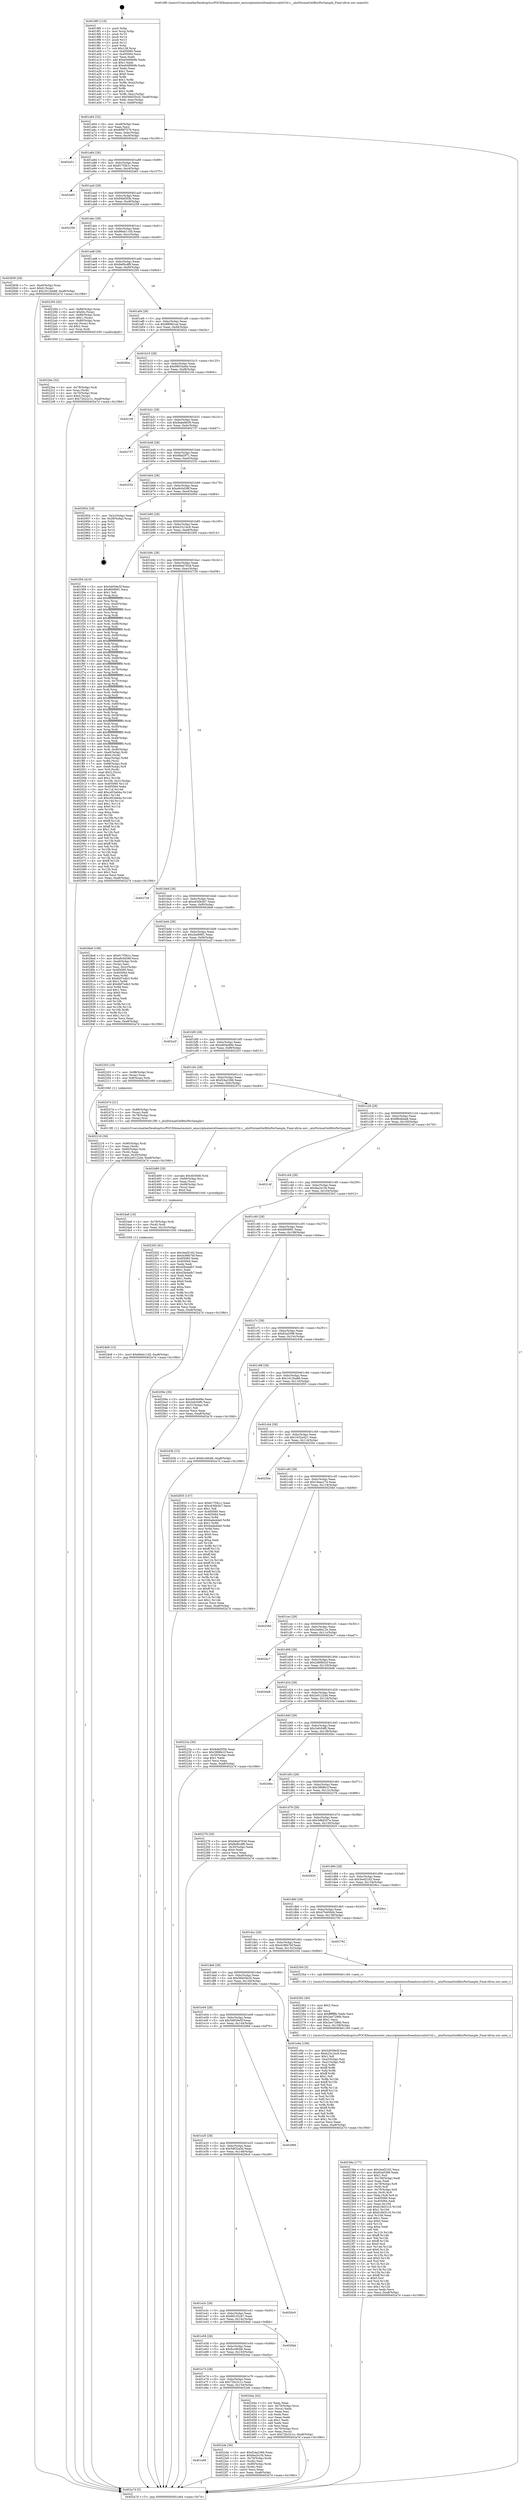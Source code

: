 digraph "0x4019f0" {
  label = "0x4019f0 (/mnt/c/Users/mathe/Desktop/tcc/POCII/binaries/extr_emscriptentestsfreealutsrcalutUtil.c__alutFormatGetBitsPerSample_Final-ollvm.out::main(0))"
  labelloc = "t"
  node[shape=record]

  Entry [label="",width=0.3,height=0.3,shape=circle,fillcolor=black,style=filled]
  "0x401a64" [label="{
     0x401a64 [32]\l
     | [instrs]\l
     &nbsp;&nbsp;0x401a64 \<+6\>: mov -0xa8(%rbp),%eax\l
     &nbsp;&nbsp;0x401a6a \<+2\>: mov %eax,%ecx\l
     &nbsp;&nbsp;0x401a6c \<+6\>: sub $0x809f7579,%ecx\l
     &nbsp;&nbsp;0x401a72 \<+6\>: mov %eax,-0xbc(%rbp)\l
     &nbsp;&nbsp;0x401a78 \<+6\>: mov %ecx,-0xc0(%rbp)\l
     &nbsp;&nbsp;0x401a7e \<+6\>: je 0000000000402a51 \<main+0x1061\>\l
  }"]
  "0x402a51" [label="{
     0x402a51\l
  }", style=dashed]
  "0x401a84" [label="{
     0x401a84 [28]\l
     | [instrs]\l
     &nbsp;&nbsp;0x401a84 \<+5\>: jmp 0000000000401a89 \<main+0x99\>\l
     &nbsp;&nbsp;0x401a89 \<+6\>: mov -0xbc(%rbp),%eax\l
     &nbsp;&nbsp;0x401a8f \<+5\>: sub $0x817f3b1c,%eax\l
     &nbsp;&nbsp;0x401a94 \<+6\>: mov %eax,-0xc4(%rbp)\l
     &nbsp;&nbsp;0x401a9a \<+6\>: je 0000000000402a65 \<main+0x1075\>\l
  }"]
  Exit [label="",width=0.3,height=0.3,shape=circle,fillcolor=black,style=filled,peripheries=2]
  "0x402a65" [label="{
     0x402a65\l
  }", style=dashed]
  "0x401aa0" [label="{
     0x401aa0 [28]\l
     | [instrs]\l
     &nbsp;&nbsp;0x401aa0 \<+5\>: jmp 0000000000401aa5 \<main+0xb5\>\l
     &nbsp;&nbsp;0x401aa5 \<+6\>: mov -0xbc(%rbp),%eax\l
     &nbsp;&nbsp;0x401aab \<+5\>: sub $0x84bf3f3b,%eax\l
     &nbsp;&nbsp;0x401ab0 \<+6\>: mov %eax,-0xc8(%rbp)\l
     &nbsp;&nbsp;0x401ab6 \<+6\>: je 0000000000402258 \<main+0x868\>\l
  }"]
  "0x4024b8" [label="{
     0x4024b8 [15]\l
     | [instrs]\l
     &nbsp;&nbsp;0x4024b8 \<+10\>: movl $0x86eb11d5,-0xa8(%rbp)\l
     &nbsp;&nbsp;0x4024c2 \<+5\>: jmp 0000000000402a7d \<main+0x108d\>\l
  }"]
  "0x402258" [label="{
     0x402258\l
  }", style=dashed]
  "0x401abc" [label="{
     0x401abc [28]\l
     | [instrs]\l
     &nbsp;&nbsp;0x401abc \<+5\>: jmp 0000000000401ac1 \<main+0xd1\>\l
     &nbsp;&nbsp;0x401ac1 \<+6\>: mov -0xbc(%rbp),%eax\l
     &nbsp;&nbsp;0x401ac7 \<+5\>: sub $0x86eb11d5,%eax\l
     &nbsp;&nbsp;0x401acc \<+6\>: mov %eax,-0xcc(%rbp)\l
     &nbsp;&nbsp;0x401ad2 \<+6\>: je 0000000000402839 \<main+0xe49\>\l
  }"]
  "0x4024a6" [label="{
     0x4024a6 [18]\l
     | [instrs]\l
     &nbsp;&nbsp;0x4024a6 \<+4\>: mov -0x78(%rbp),%rdi\l
     &nbsp;&nbsp;0x4024aa \<+3\>: mov (%rdi),%rdi\l
     &nbsp;&nbsp;0x4024ad \<+6\>: mov %eax,-0x15c(%rbp)\l
     &nbsp;&nbsp;0x4024b3 \<+5\>: call 0000000000401030 \<free@plt\>\l
     | [calls]\l
     &nbsp;&nbsp;0x401030 \{1\} (unknown)\l
  }"]
  "0x402839" [label="{
     0x402839 [28]\l
     | [instrs]\l
     &nbsp;&nbsp;0x402839 \<+7\>: mov -0xa0(%rbp),%rax\l
     &nbsp;&nbsp;0x402840 \<+6\>: movl $0x0,(%rax)\l
     &nbsp;&nbsp;0x402846 \<+10\>: movl $0x1612ba88,-0xa8(%rbp)\l
     &nbsp;&nbsp;0x402850 \<+5\>: jmp 0000000000402a7d \<main+0x108d\>\l
  }"]
  "0x401ad8" [label="{
     0x401ad8 [28]\l
     | [instrs]\l
     &nbsp;&nbsp;0x401ad8 \<+5\>: jmp 0000000000401add \<main+0xed\>\l
     &nbsp;&nbsp;0x401add \<+6\>: mov -0xbc(%rbp),%eax\l
     &nbsp;&nbsp;0x401ae3 \<+5\>: sub $0x8ef0cdf8,%eax\l
     &nbsp;&nbsp;0x401ae8 \<+6\>: mov %eax,-0xd0(%rbp)\l
     &nbsp;&nbsp;0x401aee \<+6\>: je 0000000000402294 \<main+0x8a4\>\l
  }"]
  "0x402489" [label="{
     0x402489 [29]\l
     | [instrs]\l
     &nbsp;&nbsp;0x402489 \<+10\>: movabs $0x4030d6,%rdi\l
     &nbsp;&nbsp;0x402493 \<+4\>: mov -0x68(%rbp),%rsi\l
     &nbsp;&nbsp;0x402497 \<+2\>: mov %eax,(%rsi)\l
     &nbsp;&nbsp;0x402499 \<+4\>: mov -0x68(%rbp),%rsi\l
     &nbsp;&nbsp;0x40249d \<+2\>: mov (%rsi),%esi\l
     &nbsp;&nbsp;0x40249f \<+2\>: mov $0x0,%al\l
     &nbsp;&nbsp;0x4024a1 \<+5\>: call 0000000000401040 \<printf@plt\>\l
     | [calls]\l
     &nbsp;&nbsp;0x401040 \{1\} (unknown)\l
  }"]
  "0x402294" [label="{
     0x402294 [42]\l
     | [instrs]\l
     &nbsp;&nbsp;0x402294 \<+7\>: mov -0x88(%rbp),%rax\l
     &nbsp;&nbsp;0x40229b \<+6\>: movl $0x64,(%rax)\l
     &nbsp;&nbsp;0x4022a1 \<+4\>: mov -0x80(%rbp),%rax\l
     &nbsp;&nbsp;0x4022a5 \<+6\>: movl $0x1,(%rax)\l
     &nbsp;&nbsp;0x4022ab \<+4\>: mov -0x80(%rbp),%rax\l
     &nbsp;&nbsp;0x4022af \<+3\>: movslq (%rax),%rax\l
     &nbsp;&nbsp;0x4022b2 \<+4\>: shl $0x2,%rax\l
     &nbsp;&nbsp;0x4022b6 \<+3\>: mov %rax,%rdi\l
     &nbsp;&nbsp;0x4022b9 \<+5\>: call 0000000000401050 \<malloc@plt\>\l
     | [calls]\l
     &nbsp;&nbsp;0x401050 \{1\} (unknown)\l
  }"]
  "0x401af4" [label="{
     0x401af4 [28]\l
     | [instrs]\l
     &nbsp;&nbsp;0x401af4 \<+5\>: jmp 0000000000401af9 \<main+0x109\>\l
     &nbsp;&nbsp;0x401af9 \<+6\>: mov -0xbc(%rbp),%eax\l
     &nbsp;&nbsp;0x401aff \<+5\>: sub $0x8f69b1ad,%eax\l
     &nbsp;&nbsp;0x401b04 \<+6\>: mov %eax,-0xd4(%rbp)\l
     &nbsp;&nbsp;0x401b0a \<+6\>: je 000000000040282a \<main+0xe3a\>\l
  }"]
  "0x40238a" [label="{
     0x40238a [177]\l
     | [instrs]\l
     &nbsp;&nbsp;0x40238a \<+5\>: mov $0x3eef2162,%ecx\l
     &nbsp;&nbsp;0x40238f \<+5\>: mov $0x82a0398,%edx\l
     &nbsp;&nbsp;0x402394 \<+3\>: mov $0x1,%sil\l
     &nbsp;&nbsp;0x402397 \<+6\>: mov -0x158(%rbp),%edi\l
     &nbsp;&nbsp;0x40239d \<+3\>: imul %eax,%edi\l
     &nbsp;&nbsp;0x4023a0 \<+4\>: mov -0x78(%rbp),%r8\l
     &nbsp;&nbsp;0x4023a4 \<+3\>: mov (%r8),%r8\l
     &nbsp;&nbsp;0x4023a7 \<+4\>: mov -0x70(%rbp),%r9\l
     &nbsp;&nbsp;0x4023ab \<+3\>: movslq (%r9),%r9\l
     &nbsp;&nbsp;0x4023ae \<+4\>: mov %edi,(%r8,%r9,4)\l
     &nbsp;&nbsp;0x4023b2 \<+7\>: mov 0x405060,%eax\l
     &nbsp;&nbsp;0x4023b9 \<+7\>: mov 0x405064,%edi\l
     &nbsp;&nbsp;0x4023c0 \<+3\>: mov %eax,%r10d\l
     &nbsp;&nbsp;0x4023c3 \<+7\>: add $0xb18d31c5,%r10d\l
     &nbsp;&nbsp;0x4023ca \<+4\>: sub $0x1,%r10d\l
     &nbsp;&nbsp;0x4023ce \<+7\>: sub $0xb18d31c5,%r10d\l
     &nbsp;&nbsp;0x4023d5 \<+4\>: imul %r10d,%eax\l
     &nbsp;&nbsp;0x4023d9 \<+3\>: and $0x1,%eax\l
     &nbsp;&nbsp;0x4023dc \<+3\>: cmp $0x0,%eax\l
     &nbsp;&nbsp;0x4023df \<+4\>: sete %r11b\l
     &nbsp;&nbsp;0x4023e3 \<+3\>: cmp $0xa,%edi\l
     &nbsp;&nbsp;0x4023e6 \<+3\>: setl %bl\l
     &nbsp;&nbsp;0x4023e9 \<+3\>: mov %r11b,%r14b\l
     &nbsp;&nbsp;0x4023ec \<+4\>: xor $0xff,%r14b\l
     &nbsp;&nbsp;0x4023f0 \<+3\>: mov %bl,%r15b\l
     &nbsp;&nbsp;0x4023f3 \<+4\>: xor $0xff,%r15b\l
     &nbsp;&nbsp;0x4023f7 \<+4\>: xor $0x0,%sil\l
     &nbsp;&nbsp;0x4023fb \<+3\>: mov %r14b,%r12b\l
     &nbsp;&nbsp;0x4023fe \<+4\>: and $0x0,%r12b\l
     &nbsp;&nbsp;0x402402 \<+3\>: and %sil,%r11b\l
     &nbsp;&nbsp;0x402405 \<+3\>: mov %r15b,%r13b\l
     &nbsp;&nbsp;0x402408 \<+4\>: and $0x0,%r13b\l
     &nbsp;&nbsp;0x40240c \<+3\>: and %sil,%bl\l
     &nbsp;&nbsp;0x40240f \<+3\>: or %r11b,%r12b\l
     &nbsp;&nbsp;0x402412 \<+3\>: or %bl,%r13b\l
     &nbsp;&nbsp;0x402415 \<+3\>: xor %r13b,%r12b\l
     &nbsp;&nbsp;0x402418 \<+3\>: or %r15b,%r14b\l
     &nbsp;&nbsp;0x40241b \<+4\>: xor $0xff,%r14b\l
     &nbsp;&nbsp;0x40241f \<+4\>: or $0x0,%sil\l
     &nbsp;&nbsp;0x402423 \<+3\>: and %sil,%r14b\l
     &nbsp;&nbsp;0x402426 \<+3\>: or %r14b,%r12b\l
     &nbsp;&nbsp;0x402429 \<+4\>: test $0x1,%r12b\l
     &nbsp;&nbsp;0x40242d \<+3\>: cmovne %edx,%ecx\l
     &nbsp;&nbsp;0x402430 \<+6\>: mov %ecx,-0xa8(%rbp)\l
     &nbsp;&nbsp;0x402436 \<+5\>: jmp 0000000000402a7d \<main+0x108d\>\l
  }"]
  "0x40282a" [label="{
     0x40282a\l
  }", style=dashed]
  "0x401b10" [label="{
     0x401b10 [28]\l
     | [instrs]\l
     &nbsp;&nbsp;0x401b10 \<+5\>: jmp 0000000000401b15 \<main+0x125\>\l
     &nbsp;&nbsp;0x401b15 \<+6\>: mov -0xbc(%rbp),%eax\l
     &nbsp;&nbsp;0x401b1b \<+5\>: sub $0x98034e6a,%eax\l
     &nbsp;&nbsp;0x401b20 \<+6\>: mov %eax,-0xd8(%rbp)\l
     &nbsp;&nbsp;0x401b26 \<+6\>: je 00000000004021f4 \<main+0x804\>\l
  }"]
  "0x402362" [label="{
     0x402362 [40]\l
     | [instrs]\l
     &nbsp;&nbsp;0x402362 \<+5\>: mov $0x2,%ecx\l
     &nbsp;&nbsp;0x402367 \<+1\>: cltd\l
     &nbsp;&nbsp;0x402368 \<+2\>: idiv %ecx\l
     &nbsp;&nbsp;0x40236a \<+6\>: imul $0xfffffffe,%edx,%ecx\l
     &nbsp;&nbsp;0x402370 \<+6\>: add $0x2ee7286b,%ecx\l
     &nbsp;&nbsp;0x402376 \<+3\>: add $0x1,%ecx\l
     &nbsp;&nbsp;0x402379 \<+6\>: sub $0x2ee7286b,%ecx\l
     &nbsp;&nbsp;0x40237f \<+6\>: mov %ecx,-0x158(%rbp)\l
     &nbsp;&nbsp;0x402385 \<+5\>: call 0000000000401160 \<next_i\>\l
     | [calls]\l
     &nbsp;&nbsp;0x401160 \{1\} (/mnt/c/Users/mathe/Desktop/tcc/POCII/binaries/extr_emscriptentestsfreealutsrcalutUtil.c__alutFormatGetBitsPerSample_Final-ollvm.out::next_i)\l
  }"]
  "0x4021f4" [label="{
     0x4021f4\l
  }", style=dashed]
  "0x401b2c" [label="{
     0x401b2c [28]\l
     | [instrs]\l
     &nbsp;&nbsp;0x401b2c \<+5\>: jmp 0000000000401b31 \<main+0x141\>\l
     &nbsp;&nbsp;0x401b31 \<+6\>: mov -0xbc(%rbp),%eax\l
     &nbsp;&nbsp;0x401b37 \<+5\>: sub $0x9abe8639,%eax\l
     &nbsp;&nbsp;0x401b3c \<+6\>: mov %eax,-0xdc(%rbp)\l
     &nbsp;&nbsp;0x401b42 \<+6\>: je 0000000000402737 \<main+0xd47\>\l
  }"]
  "0x401e90" [label="{
     0x401e90\l
  }", style=dashed]
  "0x402737" [label="{
     0x402737\l
  }", style=dashed]
  "0x401b48" [label="{
     0x401b48 [28]\l
     | [instrs]\l
     &nbsp;&nbsp;0x401b48 \<+5\>: jmp 0000000000401b4d \<main+0x15d\>\l
     &nbsp;&nbsp;0x401b4d \<+6\>: mov -0xbc(%rbp),%eax\l
     &nbsp;&nbsp;0x401b53 \<+5\>: sub $0x9fad3f71,%eax\l
     &nbsp;&nbsp;0x401b58 \<+6\>: mov %eax,-0xe0(%rbp)\l
     &nbsp;&nbsp;0x401b5e \<+6\>: je 0000000000402532 \<main+0xb42\>\l
  }"]
  "0x4022de" [label="{
     0x4022de [36]\l
     | [instrs]\l
     &nbsp;&nbsp;0x4022de \<+5\>: mov $0xf24a2366,%eax\l
     &nbsp;&nbsp;0x4022e3 \<+5\>: mov $0xfea2e1f4,%ecx\l
     &nbsp;&nbsp;0x4022e8 \<+4\>: mov -0x70(%rbp),%rdx\l
     &nbsp;&nbsp;0x4022ec \<+2\>: mov (%rdx),%esi\l
     &nbsp;&nbsp;0x4022ee \<+4\>: mov -0x80(%rbp),%rdx\l
     &nbsp;&nbsp;0x4022f2 \<+2\>: cmp (%rdx),%esi\l
     &nbsp;&nbsp;0x4022f4 \<+3\>: cmovl %ecx,%eax\l
     &nbsp;&nbsp;0x4022f7 \<+6\>: mov %eax,-0xa8(%rbp)\l
     &nbsp;&nbsp;0x4022fd \<+5\>: jmp 0000000000402a7d \<main+0x108d\>\l
  }"]
  "0x402532" [label="{
     0x402532\l
  }", style=dashed]
  "0x401b64" [label="{
     0x401b64 [28]\l
     | [instrs]\l
     &nbsp;&nbsp;0x401b64 \<+5\>: jmp 0000000000401b69 \<main+0x179\>\l
     &nbsp;&nbsp;0x401b69 \<+6\>: mov -0xbc(%rbp),%eax\l
     &nbsp;&nbsp;0x401b6f \<+5\>: sub $0xa9c0d38f,%eax\l
     &nbsp;&nbsp;0x401b74 \<+6\>: mov %eax,-0xe4(%rbp)\l
     &nbsp;&nbsp;0x401b7a \<+6\>: je 0000000000402954 \<main+0xf64\>\l
  }"]
  "0x401e74" [label="{
     0x401e74 [28]\l
     | [instrs]\l
     &nbsp;&nbsp;0x401e74 \<+5\>: jmp 0000000000401e79 \<main+0x489\>\l
     &nbsp;&nbsp;0x401e79 \<+6\>: mov -0xbc(%rbp),%eax\l
     &nbsp;&nbsp;0x401e7f \<+5\>: sub $0x72b22c1c,%eax\l
     &nbsp;&nbsp;0x401e84 \<+6\>: mov %eax,-0x154(%rbp)\l
     &nbsp;&nbsp;0x401e8a \<+6\>: je 00000000004022de \<main+0x8ee\>\l
  }"]
  "0x402954" [label="{
     0x402954 [18]\l
     | [instrs]\l
     &nbsp;&nbsp;0x402954 \<+3\>: mov -0x2c(%rbp),%eax\l
     &nbsp;&nbsp;0x402957 \<+4\>: lea -0x28(%rbp),%rsp\l
     &nbsp;&nbsp;0x40295b \<+1\>: pop %rbx\l
     &nbsp;&nbsp;0x40295c \<+2\>: pop %r12\l
     &nbsp;&nbsp;0x40295e \<+2\>: pop %r13\l
     &nbsp;&nbsp;0x402960 \<+2\>: pop %r14\l
     &nbsp;&nbsp;0x402962 \<+2\>: pop %r15\l
     &nbsp;&nbsp;0x402964 \<+1\>: pop %rbp\l
     &nbsp;&nbsp;0x402965 \<+1\>: ret\l
  }"]
  "0x401b80" [label="{
     0x401b80 [28]\l
     | [instrs]\l
     &nbsp;&nbsp;0x401b80 \<+5\>: jmp 0000000000401b85 \<main+0x195\>\l
     &nbsp;&nbsp;0x401b85 \<+6\>: mov -0xbc(%rbp),%eax\l
     &nbsp;&nbsp;0x401b8b \<+5\>: sub $0xb23c1bc8,%eax\l
     &nbsp;&nbsp;0x401b90 \<+6\>: mov %eax,-0xe8(%rbp)\l
     &nbsp;&nbsp;0x401b96 \<+6\>: je 0000000000401f04 \<main+0x514\>\l
  }"]
  "0x40244a" [label="{
     0x40244a [42]\l
     | [instrs]\l
     &nbsp;&nbsp;0x40244a \<+2\>: xor %eax,%eax\l
     &nbsp;&nbsp;0x40244c \<+4\>: mov -0x70(%rbp),%rcx\l
     &nbsp;&nbsp;0x402450 \<+2\>: mov (%rcx),%edx\l
     &nbsp;&nbsp;0x402452 \<+2\>: mov %eax,%esi\l
     &nbsp;&nbsp;0x402454 \<+2\>: sub %edx,%esi\l
     &nbsp;&nbsp;0x402456 \<+2\>: mov %eax,%edx\l
     &nbsp;&nbsp;0x402458 \<+3\>: sub $0x1,%edx\l
     &nbsp;&nbsp;0x40245b \<+2\>: add %edx,%esi\l
     &nbsp;&nbsp;0x40245d \<+2\>: sub %esi,%eax\l
     &nbsp;&nbsp;0x40245f \<+4\>: mov -0x70(%rbp),%rcx\l
     &nbsp;&nbsp;0x402463 \<+2\>: mov %eax,(%rcx)\l
     &nbsp;&nbsp;0x402465 \<+10\>: movl $0x72b22c1c,-0xa8(%rbp)\l
     &nbsp;&nbsp;0x40246f \<+5\>: jmp 0000000000402a7d \<main+0x108d\>\l
  }"]
  "0x401f04" [label="{
     0x401f04 [410]\l
     | [instrs]\l
     &nbsp;&nbsp;0x401f04 \<+5\>: mov $0x5d059e5f,%eax\l
     &nbsp;&nbsp;0x401f09 \<+5\>: mov $0x80089f1,%ecx\l
     &nbsp;&nbsp;0x401f0e \<+2\>: mov $0x1,%dl\l
     &nbsp;&nbsp;0x401f10 \<+3\>: mov %rsp,%rsi\l
     &nbsp;&nbsp;0x401f13 \<+4\>: add $0xfffffffffffffff0,%rsi\l
     &nbsp;&nbsp;0x401f17 \<+3\>: mov %rsi,%rsp\l
     &nbsp;&nbsp;0x401f1a \<+7\>: mov %rsi,-0xa0(%rbp)\l
     &nbsp;&nbsp;0x401f21 \<+3\>: mov %rsp,%rsi\l
     &nbsp;&nbsp;0x401f24 \<+4\>: add $0xfffffffffffffff0,%rsi\l
     &nbsp;&nbsp;0x401f28 \<+3\>: mov %rsi,%rsp\l
     &nbsp;&nbsp;0x401f2b \<+3\>: mov %rsp,%rdi\l
     &nbsp;&nbsp;0x401f2e \<+4\>: add $0xfffffffffffffff0,%rdi\l
     &nbsp;&nbsp;0x401f32 \<+3\>: mov %rdi,%rsp\l
     &nbsp;&nbsp;0x401f35 \<+7\>: mov %rdi,-0x98(%rbp)\l
     &nbsp;&nbsp;0x401f3c \<+3\>: mov %rsp,%rdi\l
     &nbsp;&nbsp;0x401f3f \<+4\>: add $0xfffffffffffffff0,%rdi\l
     &nbsp;&nbsp;0x401f43 \<+3\>: mov %rdi,%rsp\l
     &nbsp;&nbsp;0x401f46 \<+7\>: mov %rdi,-0x90(%rbp)\l
     &nbsp;&nbsp;0x401f4d \<+3\>: mov %rsp,%rdi\l
     &nbsp;&nbsp;0x401f50 \<+4\>: add $0xfffffffffffffff0,%rdi\l
     &nbsp;&nbsp;0x401f54 \<+3\>: mov %rdi,%rsp\l
     &nbsp;&nbsp;0x401f57 \<+7\>: mov %rdi,-0x88(%rbp)\l
     &nbsp;&nbsp;0x401f5e \<+3\>: mov %rsp,%rdi\l
     &nbsp;&nbsp;0x401f61 \<+4\>: add $0xfffffffffffffff0,%rdi\l
     &nbsp;&nbsp;0x401f65 \<+3\>: mov %rdi,%rsp\l
     &nbsp;&nbsp;0x401f68 \<+4\>: mov %rdi,-0x80(%rbp)\l
     &nbsp;&nbsp;0x401f6c \<+3\>: mov %rsp,%rdi\l
     &nbsp;&nbsp;0x401f6f \<+4\>: add $0xfffffffffffffff0,%rdi\l
     &nbsp;&nbsp;0x401f73 \<+3\>: mov %rdi,%rsp\l
     &nbsp;&nbsp;0x401f76 \<+4\>: mov %rdi,-0x78(%rbp)\l
     &nbsp;&nbsp;0x401f7a \<+3\>: mov %rsp,%rdi\l
     &nbsp;&nbsp;0x401f7d \<+4\>: add $0xfffffffffffffff0,%rdi\l
     &nbsp;&nbsp;0x401f81 \<+3\>: mov %rdi,%rsp\l
     &nbsp;&nbsp;0x401f84 \<+4\>: mov %rdi,-0x70(%rbp)\l
     &nbsp;&nbsp;0x401f88 \<+3\>: mov %rsp,%rdi\l
     &nbsp;&nbsp;0x401f8b \<+4\>: add $0xfffffffffffffff0,%rdi\l
     &nbsp;&nbsp;0x401f8f \<+3\>: mov %rdi,%rsp\l
     &nbsp;&nbsp;0x401f92 \<+4\>: mov %rdi,-0x68(%rbp)\l
     &nbsp;&nbsp;0x401f96 \<+3\>: mov %rsp,%rdi\l
     &nbsp;&nbsp;0x401f99 \<+4\>: add $0xfffffffffffffff0,%rdi\l
     &nbsp;&nbsp;0x401f9d \<+3\>: mov %rdi,%rsp\l
     &nbsp;&nbsp;0x401fa0 \<+4\>: mov %rdi,-0x60(%rbp)\l
     &nbsp;&nbsp;0x401fa4 \<+3\>: mov %rsp,%rdi\l
     &nbsp;&nbsp;0x401fa7 \<+4\>: add $0xfffffffffffffff0,%rdi\l
     &nbsp;&nbsp;0x401fab \<+3\>: mov %rdi,%rsp\l
     &nbsp;&nbsp;0x401fae \<+4\>: mov %rdi,-0x58(%rbp)\l
     &nbsp;&nbsp;0x401fb2 \<+3\>: mov %rsp,%rdi\l
     &nbsp;&nbsp;0x401fb5 \<+4\>: add $0xfffffffffffffff0,%rdi\l
     &nbsp;&nbsp;0x401fb9 \<+3\>: mov %rdi,%rsp\l
     &nbsp;&nbsp;0x401fbc \<+4\>: mov %rdi,-0x50(%rbp)\l
     &nbsp;&nbsp;0x401fc0 \<+3\>: mov %rsp,%rdi\l
     &nbsp;&nbsp;0x401fc3 \<+4\>: add $0xfffffffffffffff0,%rdi\l
     &nbsp;&nbsp;0x401fc7 \<+3\>: mov %rdi,%rsp\l
     &nbsp;&nbsp;0x401fca \<+4\>: mov %rdi,-0x48(%rbp)\l
     &nbsp;&nbsp;0x401fce \<+3\>: mov %rsp,%rdi\l
     &nbsp;&nbsp;0x401fd1 \<+4\>: add $0xfffffffffffffff0,%rdi\l
     &nbsp;&nbsp;0x401fd5 \<+3\>: mov %rdi,%rsp\l
     &nbsp;&nbsp;0x401fd8 \<+4\>: mov %rdi,-0x40(%rbp)\l
     &nbsp;&nbsp;0x401fdc \<+7\>: mov -0xa0(%rbp),%rdi\l
     &nbsp;&nbsp;0x401fe3 \<+6\>: movl $0x0,(%rdi)\l
     &nbsp;&nbsp;0x401fe9 \<+7\>: mov -0xac(%rbp),%r8d\l
     &nbsp;&nbsp;0x401ff0 \<+3\>: mov %r8d,(%rsi)\l
     &nbsp;&nbsp;0x401ff3 \<+7\>: mov -0x98(%rbp),%rdi\l
     &nbsp;&nbsp;0x401ffa \<+7\>: mov -0xb8(%rbp),%r9\l
     &nbsp;&nbsp;0x402001 \<+3\>: mov %r9,(%rdi)\l
     &nbsp;&nbsp;0x402004 \<+3\>: cmpl $0x2,(%rsi)\l
     &nbsp;&nbsp;0x402007 \<+4\>: setne %r10b\l
     &nbsp;&nbsp;0x40200b \<+4\>: and $0x1,%r10b\l
     &nbsp;&nbsp;0x40200f \<+4\>: mov %r10b,-0x31(%rbp)\l
     &nbsp;&nbsp;0x402013 \<+8\>: mov 0x405060,%r11d\l
     &nbsp;&nbsp;0x40201b \<+7\>: mov 0x405064,%ebx\l
     &nbsp;&nbsp;0x402022 \<+3\>: mov %r11d,%r14d\l
     &nbsp;&nbsp;0x402025 \<+7\>: add $0xcd53a64a,%r14d\l
     &nbsp;&nbsp;0x40202c \<+4\>: sub $0x1,%r14d\l
     &nbsp;&nbsp;0x402030 \<+7\>: sub $0xcd53a64a,%r14d\l
     &nbsp;&nbsp;0x402037 \<+4\>: imul %r14d,%r11d\l
     &nbsp;&nbsp;0x40203b \<+4\>: and $0x1,%r11d\l
     &nbsp;&nbsp;0x40203f \<+4\>: cmp $0x0,%r11d\l
     &nbsp;&nbsp;0x402043 \<+4\>: sete %r10b\l
     &nbsp;&nbsp;0x402047 \<+3\>: cmp $0xa,%ebx\l
     &nbsp;&nbsp;0x40204a \<+4\>: setl %r15b\l
     &nbsp;&nbsp;0x40204e \<+3\>: mov %r10b,%r12b\l
     &nbsp;&nbsp;0x402051 \<+4\>: xor $0xff,%r12b\l
     &nbsp;&nbsp;0x402055 \<+3\>: mov %r15b,%r13b\l
     &nbsp;&nbsp;0x402058 \<+4\>: xor $0xff,%r13b\l
     &nbsp;&nbsp;0x40205c \<+3\>: xor $0x1,%dl\l
     &nbsp;&nbsp;0x40205f \<+3\>: mov %r12b,%sil\l
     &nbsp;&nbsp;0x402062 \<+4\>: and $0xff,%sil\l
     &nbsp;&nbsp;0x402066 \<+3\>: and %dl,%r10b\l
     &nbsp;&nbsp;0x402069 \<+3\>: mov %r13b,%dil\l
     &nbsp;&nbsp;0x40206c \<+4\>: and $0xff,%dil\l
     &nbsp;&nbsp;0x402070 \<+3\>: and %dl,%r15b\l
     &nbsp;&nbsp;0x402073 \<+3\>: or %r10b,%sil\l
     &nbsp;&nbsp;0x402076 \<+3\>: or %r15b,%dil\l
     &nbsp;&nbsp;0x402079 \<+3\>: xor %dil,%sil\l
     &nbsp;&nbsp;0x40207c \<+3\>: or %r13b,%r12b\l
     &nbsp;&nbsp;0x40207f \<+4\>: xor $0xff,%r12b\l
     &nbsp;&nbsp;0x402083 \<+3\>: or $0x1,%dl\l
     &nbsp;&nbsp;0x402086 \<+3\>: and %dl,%r12b\l
     &nbsp;&nbsp;0x402089 \<+3\>: or %r12b,%sil\l
     &nbsp;&nbsp;0x40208c \<+4\>: test $0x1,%sil\l
     &nbsp;&nbsp;0x402090 \<+3\>: cmovne %ecx,%eax\l
     &nbsp;&nbsp;0x402093 \<+6\>: mov %eax,-0xa8(%rbp)\l
     &nbsp;&nbsp;0x402099 \<+5\>: jmp 0000000000402a7d \<main+0x108d\>\l
  }"]
  "0x401b9c" [label="{
     0x401b9c [28]\l
     | [instrs]\l
     &nbsp;&nbsp;0x401b9c \<+5\>: jmp 0000000000401ba1 \<main+0x1b1\>\l
     &nbsp;&nbsp;0x401ba1 \<+6\>: mov -0xbc(%rbp),%eax\l
     &nbsp;&nbsp;0x401ba7 \<+5\>: sub $0xb6ed763d,%eax\l
     &nbsp;&nbsp;0x401bac \<+6\>: mov %eax,-0xec(%rbp)\l
     &nbsp;&nbsp;0x401bb2 \<+6\>: je 0000000000402728 \<main+0xd38\>\l
  }"]
  "0x401e58" [label="{
     0x401e58 [28]\l
     | [instrs]\l
     &nbsp;&nbsp;0x401e58 \<+5\>: jmp 0000000000401e5d \<main+0x46d\>\l
     &nbsp;&nbsp;0x401e5d \<+6\>: mov -0xbc(%rbp),%eax\l
     &nbsp;&nbsp;0x401e63 \<+5\>: sub $0x6cc6fcb6,%eax\l
     &nbsp;&nbsp;0x401e68 \<+6\>: mov %eax,-0x150(%rbp)\l
     &nbsp;&nbsp;0x401e6e \<+6\>: je 000000000040244a \<main+0xa5a\>\l
  }"]
  "0x402728" [label="{
     0x402728\l
  }", style=dashed]
  "0x401bb8" [label="{
     0x401bb8 [28]\l
     | [instrs]\l
     &nbsp;&nbsp;0x401bb8 \<+5\>: jmp 0000000000401bbd \<main+0x1cd\>\l
     &nbsp;&nbsp;0x401bbd \<+6\>: mov -0xbc(%rbp),%eax\l
     &nbsp;&nbsp;0x401bc3 \<+5\>: sub $0xc630b5b7,%eax\l
     &nbsp;&nbsp;0x401bc8 \<+6\>: mov %eax,-0xf0(%rbp)\l
     &nbsp;&nbsp;0x401bce \<+6\>: je 00000000004028e8 \<main+0xef8\>\l
  }"]
  "0x4029ab" [label="{
     0x4029ab\l
  }", style=dashed]
  "0x4028e8" [label="{
     0x4028e8 [108]\l
     | [instrs]\l
     &nbsp;&nbsp;0x4028e8 \<+5\>: mov $0x817f3b1c,%eax\l
     &nbsp;&nbsp;0x4028ed \<+5\>: mov $0xa9c0d38f,%ecx\l
     &nbsp;&nbsp;0x4028f2 \<+7\>: mov -0xa0(%rbp),%rdx\l
     &nbsp;&nbsp;0x4028f9 \<+2\>: mov (%rdx),%esi\l
     &nbsp;&nbsp;0x4028fb \<+3\>: mov %esi,-0x2c(%rbp)\l
     &nbsp;&nbsp;0x4028fe \<+7\>: mov 0x405060,%esi\l
     &nbsp;&nbsp;0x402905 \<+7\>: mov 0x405064,%edi\l
     &nbsp;&nbsp;0x40290c \<+3\>: mov %esi,%r8d\l
     &nbsp;&nbsp;0x40290f \<+7\>: sub $0x6bf7e4b3,%r8d\l
     &nbsp;&nbsp;0x402916 \<+4\>: sub $0x1,%r8d\l
     &nbsp;&nbsp;0x40291a \<+7\>: add $0x6bf7e4b3,%r8d\l
     &nbsp;&nbsp;0x402921 \<+4\>: imul %r8d,%esi\l
     &nbsp;&nbsp;0x402925 \<+3\>: and $0x1,%esi\l
     &nbsp;&nbsp;0x402928 \<+3\>: cmp $0x0,%esi\l
     &nbsp;&nbsp;0x40292b \<+4\>: sete %r9b\l
     &nbsp;&nbsp;0x40292f \<+3\>: cmp $0xa,%edi\l
     &nbsp;&nbsp;0x402932 \<+4\>: setl %r10b\l
     &nbsp;&nbsp;0x402936 \<+3\>: mov %r9b,%r11b\l
     &nbsp;&nbsp;0x402939 \<+3\>: and %r10b,%r11b\l
     &nbsp;&nbsp;0x40293c \<+3\>: xor %r10b,%r9b\l
     &nbsp;&nbsp;0x40293f \<+3\>: or %r9b,%r11b\l
     &nbsp;&nbsp;0x402942 \<+4\>: test $0x1,%r11b\l
     &nbsp;&nbsp;0x402946 \<+3\>: cmovne %ecx,%eax\l
     &nbsp;&nbsp;0x402949 \<+6\>: mov %eax,-0xa8(%rbp)\l
     &nbsp;&nbsp;0x40294f \<+5\>: jmp 0000000000402a7d \<main+0x108d\>\l
  }"]
  "0x401bd4" [label="{
     0x401bd4 [28]\l
     | [instrs]\l
     &nbsp;&nbsp;0x401bd4 \<+5\>: jmp 0000000000401bd9 \<main+0x1e9\>\l
     &nbsp;&nbsp;0x401bd9 \<+6\>: mov -0xbc(%rbp),%eax\l
     &nbsp;&nbsp;0x401bdf \<+5\>: sub $0xcbef08f1,%eax\l
     &nbsp;&nbsp;0x401be4 \<+6\>: mov %eax,-0xf4(%rbp)\l
     &nbsp;&nbsp;0x401bea \<+6\>: je 0000000000402a2f \<main+0x103f\>\l
  }"]
  "0x401e3c" [label="{
     0x401e3c [28]\l
     | [instrs]\l
     &nbsp;&nbsp;0x401e3c \<+5\>: jmp 0000000000401e41 \<main+0x451\>\l
     &nbsp;&nbsp;0x401e41 \<+6\>: mov -0xbc(%rbp),%eax\l
     &nbsp;&nbsp;0x401e47 \<+5\>: sub $0x66102cb7,%eax\l
     &nbsp;&nbsp;0x401e4c \<+6\>: mov %eax,-0x14c(%rbp)\l
     &nbsp;&nbsp;0x401e52 \<+6\>: je 00000000004029ab \<main+0xfbb\>\l
  }"]
  "0x402a2f" [label="{
     0x402a2f\l
  }", style=dashed]
  "0x401bf0" [label="{
     0x401bf0 [28]\l
     | [instrs]\l
     &nbsp;&nbsp;0x401bf0 \<+5\>: jmp 0000000000401bf5 \<main+0x205\>\l
     &nbsp;&nbsp;0x401bf5 \<+6\>: mov -0xbc(%rbp),%eax\l
     &nbsp;&nbsp;0x401bfb \<+5\>: sub $0xe804e99e,%eax\l
     &nbsp;&nbsp;0x401c00 \<+6\>: mov %eax,-0xf8(%rbp)\l
     &nbsp;&nbsp;0x401c06 \<+6\>: je 0000000000402203 \<main+0x813\>\l
  }"]
  "0x4026c9" [label="{
     0x4026c9\l
  }", style=dashed]
  "0x402203" [label="{
     0x402203 [19]\l
     | [instrs]\l
     &nbsp;&nbsp;0x402203 \<+7\>: mov -0x98(%rbp),%rax\l
     &nbsp;&nbsp;0x40220a \<+3\>: mov (%rax),%rax\l
     &nbsp;&nbsp;0x40220d \<+4\>: mov 0x8(%rax),%rdi\l
     &nbsp;&nbsp;0x402211 \<+5\>: call 0000000000401060 \<atoi@plt\>\l
     | [calls]\l
     &nbsp;&nbsp;0x401060 \{1\} (unknown)\l
  }"]
  "0x401c0c" [label="{
     0x401c0c [28]\l
     | [instrs]\l
     &nbsp;&nbsp;0x401c0c \<+5\>: jmp 0000000000401c11 \<main+0x221\>\l
     &nbsp;&nbsp;0x401c11 \<+6\>: mov -0xbc(%rbp),%eax\l
     &nbsp;&nbsp;0x401c17 \<+5\>: sub $0xf24a2366,%eax\l
     &nbsp;&nbsp;0x401c1c \<+6\>: mov %eax,-0xfc(%rbp)\l
     &nbsp;&nbsp;0x401c22 \<+6\>: je 0000000000402474 \<main+0xa84\>\l
  }"]
  "0x401e20" [label="{
     0x401e20 [28]\l
     | [instrs]\l
     &nbsp;&nbsp;0x401e20 \<+5\>: jmp 0000000000401e25 \<main+0x435\>\l
     &nbsp;&nbsp;0x401e25 \<+6\>: mov -0xbc(%rbp),%eax\l
     &nbsp;&nbsp;0x401e2b \<+5\>: sub $0x5df32a3d,%eax\l
     &nbsp;&nbsp;0x401e30 \<+6\>: mov %eax,-0x148(%rbp)\l
     &nbsp;&nbsp;0x401e36 \<+6\>: je 00000000004026c9 \<main+0xcd9\>\l
  }"]
  "0x402474" [label="{
     0x402474 [21]\l
     | [instrs]\l
     &nbsp;&nbsp;0x402474 \<+7\>: mov -0x88(%rbp),%rax\l
     &nbsp;&nbsp;0x40247b \<+2\>: mov (%rax),%edi\l
     &nbsp;&nbsp;0x40247d \<+4\>: mov -0x78(%rbp),%rax\l
     &nbsp;&nbsp;0x402481 \<+3\>: mov (%rax),%rsi\l
     &nbsp;&nbsp;0x402484 \<+5\>: call 00000000004013f0 \<_alutFormatGetBitsPerSample\>\l
     | [calls]\l
     &nbsp;&nbsp;0x4013f0 \{1\} (/mnt/c/Users/mathe/Desktop/tcc/POCII/binaries/extr_emscriptentestsfreealutsrcalutUtil.c__alutFormatGetBitsPerSample_Final-ollvm.out::_alutFormatGetBitsPerSample)\l
  }"]
  "0x401c28" [label="{
     0x401c28 [28]\l
     | [instrs]\l
     &nbsp;&nbsp;0x401c28 \<+5\>: jmp 0000000000401c2d \<main+0x23d\>\l
     &nbsp;&nbsp;0x401c2d \<+6\>: mov -0xbc(%rbp),%eax\l
     &nbsp;&nbsp;0x401c33 \<+5\>: sub $0xf8b4bba8,%eax\l
     &nbsp;&nbsp;0x401c38 \<+6\>: mov %eax,-0x100(%rbp)\l
     &nbsp;&nbsp;0x401c3e \<+6\>: je 000000000040214f \<main+0x75f\>\l
  }"]
  "0x402966" [label="{
     0x402966\l
  }", style=dashed]
  "0x40214f" [label="{
     0x40214f\l
  }", style=dashed]
  "0x401c44" [label="{
     0x401c44 [28]\l
     | [instrs]\l
     &nbsp;&nbsp;0x401c44 \<+5\>: jmp 0000000000401c49 \<main+0x259\>\l
     &nbsp;&nbsp;0x401c49 \<+6\>: mov -0xbc(%rbp),%eax\l
     &nbsp;&nbsp;0x401c4f \<+5\>: sub $0xfea2e1f4,%eax\l
     &nbsp;&nbsp;0x401c54 \<+6\>: mov %eax,-0x104(%rbp)\l
     &nbsp;&nbsp;0x401c5a \<+6\>: je 0000000000402302 \<main+0x912\>\l
  }"]
  "0x4022be" [label="{
     0x4022be [32]\l
     | [instrs]\l
     &nbsp;&nbsp;0x4022be \<+4\>: mov -0x78(%rbp),%rdi\l
     &nbsp;&nbsp;0x4022c2 \<+3\>: mov %rax,(%rdi)\l
     &nbsp;&nbsp;0x4022c5 \<+4\>: mov -0x70(%rbp),%rax\l
     &nbsp;&nbsp;0x4022c9 \<+6\>: movl $0x0,(%rax)\l
     &nbsp;&nbsp;0x4022cf \<+10\>: movl $0x72b22c1c,-0xa8(%rbp)\l
     &nbsp;&nbsp;0x4022d9 \<+5\>: jmp 0000000000402a7d \<main+0x108d\>\l
  }"]
  "0x402302" [label="{
     0x402302 [91]\l
     | [instrs]\l
     &nbsp;&nbsp;0x402302 \<+5\>: mov $0x3eef2162,%eax\l
     &nbsp;&nbsp;0x402307 \<+5\>: mov $0x4c96b7bf,%ecx\l
     &nbsp;&nbsp;0x40230c \<+7\>: mov 0x405060,%edx\l
     &nbsp;&nbsp;0x402313 \<+7\>: mov 0x405064,%esi\l
     &nbsp;&nbsp;0x40231a \<+2\>: mov %edx,%edi\l
     &nbsp;&nbsp;0x40231c \<+6\>: add $0xd3b4adb7,%edi\l
     &nbsp;&nbsp;0x402322 \<+3\>: sub $0x1,%edi\l
     &nbsp;&nbsp;0x402325 \<+6\>: sub $0xd3b4adb7,%edi\l
     &nbsp;&nbsp;0x40232b \<+3\>: imul %edi,%edx\l
     &nbsp;&nbsp;0x40232e \<+3\>: and $0x1,%edx\l
     &nbsp;&nbsp;0x402331 \<+3\>: cmp $0x0,%edx\l
     &nbsp;&nbsp;0x402334 \<+4\>: sete %r8b\l
     &nbsp;&nbsp;0x402338 \<+3\>: cmp $0xa,%esi\l
     &nbsp;&nbsp;0x40233b \<+4\>: setl %r9b\l
     &nbsp;&nbsp;0x40233f \<+3\>: mov %r8b,%r10b\l
     &nbsp;&nbsp;0x402342 \<+3\>: and %r9b,%r10b\l
     &nbsp;&nbsp;0x402345 \<+3\>: xor %r9b,%r8b\l
     &nbsp;&nbsp;0x402348 \<+3\>: or %r8b,%r10b\l
     &nbsp;&nbsp;0x40234b \<+4\>: test $0x1,%r10b\l
     &nbsp;&nbsp;0x40234f \<+3\>: cmovne %ecx,%eax\l
     &nbsp;&nbsp;0x402352 \<+6\>: mov %eax,-0xa8(%rbp)\l
     &nbsp;&nbsp;0x402358 \<+5\>: jmp 0000000000402a7d \<main+0x108d\>\l
  }"]
  "0x401c60" [label="{
     0x401c60 [28]\l
     | [instrs]\l
     &nbsp;&nbsp;0x401c60 \<+5\>: jmp 0000000000401c65 \<main+0x275\>\l
     &nbsp;&nbsp;0x401c65 \<+6\>: mov -0xbc(%rbp),%eax\l
     &nbsp;&nbsp;0x401c6b \<+5\>: sub $0x80089f1,%eax\l
     &nbsp;&nbsp;0x401c70 \<+6\>: mov %eax,-0x108(%rbp)\l
     &nbsp;&nbsp;0x401c76 \<+6\>: je 000000000040209e \<main+0x6ae\>\l
  }"]
  "0x402216" [label="{
     0x402216 [36]\l
     | [instrs]\l
     &nbsp;&nbsp;0x402216 \<+7\>: mov -0x90(%rbp),%rdi\l
     &nbsp;&nbsp;0x40221d \<+2\>: mov %eax,(%rdi)\l
     &nbsp;&nbsp;0x40221f \<+7\>: mov -0x90(%rbp),%rdi\l
     &nbsp;&nbsp;0x402226 \<+2\>: mov (%rdi),%eax\l
     &nbsp;&nbsp;0x402228 \<+3\>: mov %eax,-0x30(%rbp)\l
     &nbsp;&nbsp;0x40222b \<+10\>: movl $0x2e0122d4,-0xa8(%rbp)\l
     &nbsp;&nbsp;0x402235 \<+5\>: jmp 0000000000402a7d \<main+0x108d\>\l
  }"]
  "0x40209e" [label="{
     0x40209e [30]\l
     | [instrs]\l
     &nbsp;&nbsp;0x40209e \<+5\>: mov $0xe804e99e,%eax\l
     &nbsp;&nbsp;0x4020a3 \<+5\>: mov $0x2efc04f0,%ecx\l
     &nbsp;&nbsp;0x4020a8 \<+3\>: mov -0x31(%rbp),%dl\l
     &nbsp;&nbsp;0x4020ab \<+3\>: test $0x1,%dl\l
     &nbsp;&nbsp;0x4020ae \<+3\>: cmovne %ecx,%eax\l
     &nbsp;&nbsp;0x4020b1 \<+6\>: mov %eax,-0xa8(%rbp)\l
     &nbsp;&nbsp;0x4020b7 \<+5\>: jmp 0000000000402a7d \<main+0x108d\>\l
  }"]
  "0x401c7c" [label="{
     0x401c7c [28]\l
     | [instrs]\l
     &nbsp;&nbsp;0x401c7c \<+5\>: jmp 0000000000401c81 \<main+0x291\>\l
     &nbsp;&nbsp;0x401c81 \<+6\>: mov -0xbc(%rbp),%eax\l
     &nbsp;&nbsp;0x401c87 \<+5\>: sub $0x82a0398,%eax\l
     &nbsp;&nbsp;0x401c8c \<+6\>: mov %eax,-0x10c(%rbp)\l
     &nbsp;&nbsp;0x401c92 \<+6\>: je 000000000040243b \<main+0xa4b\>\l
  }"]
  "0x4019f0" [label="{
     0x4019f0 [116]\l
     | [instrs]\l
     &nbsp;&nbsp;0x4019f0 \<+1\>: push %rbp\l
     &nbsp;&nbsp;0x4019f1 \<+3\>: mov %rsp,%rbp\l
     &nbsp;&nbsp;0x4019f4 \<+2\>: push %r15\l
     &nbsp;&nbsp;0x4019f6 \<+2\>: push %r14\l
     &nbsp;&nbsp;0x4019f8 \<+2\>: push %r13\l
     &nbsp;&nbsp;0x4019fa \<+2\>: push %r12\l
     &nbsp;&nbsp;0x4019fc \<+1\>: push %rbx\l
     &nbsp;&nbsp;0x4019fd \<+7\>: sub $0x158,%rsp\l
     &nbsp;&nbsp;0x401a04 \<+7\>: mov 0x405060,%eax\l
     &nbsp;&nbsp;0x401a0b \<+7\>: mov 0x405064,%ecx\l
     &nbsp;&nbsp;0x401a12 \<+2\>: mov %eax,%edx\l
     &nbsp;&nbsp;0x401a14 \<+6\>: add $0xe0480b9b,%edx\l
     &nbsp;&nbsp;0x401a1a \<+3\>: sub $0x1,%edx\l
     &nbsp;&nbsp;0x401a1d \<+6\>: sub $0xe0480b9b,%edx\l
     &nbsp;&nbsp;0x401a23 \<+3\>: imul %edx,%eax\l
     &nbsp;&nbsp;0x401a26 \<+3\>: and $0x1,%eax\l
     &nbsp;&nbsp;0x401a29 \<+3\>: cmp $0x0,%eax\l
     &nbsp;&nbsp;0x401a2c \<+4\>: sete %r8b\l
     &nbsp;&nbsp;0x401a30 \<+4\>: and $0x1,%r8b\l
     &nbsp;&nbsp;0x401a34 \<+7\>: mov %r8b,-0xa2(%rbp)\l
     &nbsp;&nbsp;0x401a3b \<+3\>: cmp $0xa,%ecx\l
     &nbsp;&nbsp;0x401a3e \<+4\>: setl %r8b\l
     &nbsp;&nbsp;0x401a42 \<+4\>: and $0x1,%r8b\l
     &nbsp;&nbsp;0x401a46 \<+7\>: mov %r8b,-0xa1(%rbp)\l
     &nbsp;&nbsp;0x401a4d \<+10\>: movl $0x56b55b20,-0xa8(%rbp)\l
     &nbsp;&nbsp;0x401a57 \<+6\>: mov %edi,-0xac(%rbp)\l
     &nbsp;&nbsp;0x401a5d \<+7\>: mov %rsi,-0xb8(%rbp)\l
  }"]
  "0x40243b" [label="{
     0x40243b [15]\l
     | [instrs]\l
     &nbsp;&nbsp;0x40243b \<+10\>: movl $0x6cc6fcb6,-0xa8(%rbp)\l
     &nbsp;&nbsp;0x402445 \<+5\>: jmp 0000000000402a7d \<main+0x108d\>\l
  }"]
  "0x401c98" [label="{
     0x401c98 [28]\l
     | [instrs]\l
     &nbsp;&nbsp;0x401c98 \<+5\>: jmp 0000000000401c9d \<main+0x2ad\>\l
     &nbsp;&nbsp;0x401c9d \<+6\>: mov -0xbc(%rbp),%eax\l
     &nbsp;&nbsp;0x401ca3 \<+5\>: sub $0x1612ba88,%eax\l
     &nbsp;&nbsp;0x401ca8 \<+6\>: mov %eax,-0x110(%rbp)\l
     &nbsp;&nbsp;0x401cae \<+6\>: je 0000000000402855 \<main+0xe65\>\l
  }"]
  "0x402a7d" [label="{
     0x402a7d [5]\l
     | [instrs]\l
     &nbsp;&nbsp;0x402a7d \<+5\>: jmp 0000000000401a64 \<main+0x74\>\l
  }"]
  "0x402855" [label="{
     0x402855 [147]\l
     | [instrs]\l
     &nbsp;&nbsp;0x402855 \<+5\>: mov $0x817f3b1c,%eax\l
     &nbsp;&nbsp;0x40285a \<+5\>: mov $0xc630b5b7,%ecx\l
     &nbsp;&nbsp;0x40285f \<+2\>: mov $0x1,%dl\l
     &nbsp;&nbsp;0x402861 \<+7\>: mov 0x405060,%esi\l
     &nbsp;&nbsp;0x402868 \<+7\>: mov 0x405064,%edi\l
     &nbsp;&nbsp;0x40286f \<+3\>: mov %esi,%r8d\l
     &nbsp;&nbsp;0x402872 \<+7\>: sub $0x6ada4da0,%r8d\l
     &nbsp;&nbsp;0x402879 \<+4\>: sub $0x1,%r8d\l
     &nbsp;&nbsp;0x40287d \<+7\>: add $0x6ada4da0,%r8d\l
     &nbsp;&nbsp;0x402884 \<+4\>: imul %r8d,%esi\l
     &nbsp;&nbsp;0x402888 \<+3\>: and $0x1,%esi\l
     &nbsp;&nbsp;0x40288b \<+3\>: cmp $0x0,%esi\l
     &nbsp;&nbsp;0x40288e \<+4\>: sete %r9b\l
     &nbsp;&nbsp;0x402892 \<+3\>: cmp $0xa,%edi\l
     &nbsp;&nbsp;0x402895 \<+4\>: setl %r10b\l
     &nbsp;&nbsp;0x402899 \<+3\>: mov %r9b,%r11b\l
     &nbsp;&nbsp;0x40289c \<+4\>: xor $0xff,%r11b\l
     &nbsp;&nbsp;0x4028a0 \<+3\>: mov %r10b,%bl\l
     &nbsp;&nbsp;0x4028a3 \<+3\>: xor $0xff,%bl\l
     &nbsp;&nbsp;0x4028a6 \<+3\>: xor $0x1,%dl\l
     &nbsp;&nbsp;0x4028a9 \<+3\>: mov %r11b,%r14b\l
     &nbsp;&nbsp;0x4028ac \<+4\>: and $0xff,%r14b\l
     &nbsp;&nbsp;0x4028b0 \<+3\>: and %dl,%r9b\l
     &nbsp;&nbsp;0x4028b3 \<+3\>: mov %bl,%r15b\l
     &nbsp;&nbsp;0x4028b6 \<+4\>: and $0xff,%r15b\l
     &nbsp;&nbsp;0x4028ba \<+3\>: and %dl,%r10b\l
     &nbsp;&nbsp;0x4028bd \<+3\>: or %r9b,%r14b\l
     &nbsp;&nbsp;0x4028c0 \<+3\>: or %r10b,%r15b\l
     &nbsp;&nbsp;0x4028c3 \<+3\>: xor %r15b,%r14b\l
     &nbsp;&nbsp;0x4028c6 \<+3\>: or %bl,%r11b\l
     &nbsp;&nbsp;0x4028c9 \<+4\>: xor $0xff,%r11b\l
     &nbsp;&nbsp;0x4028cd \<+3\>: or $0x1,%dl\l
     &nbsp;&nbsp;0x4028d0 \<+3\>: and %dl,%r11b\l
     &nbsp;&nbsp;0x4028d3 \<+3\>: or %r11b,%r14b\l
     &nbsp;&nbsp;0x4028d6 \<+4\>: test $0x1,%r14b\l
     &nbsp;&nbsp;0x4028da \<+3\>: cmovne %ecx,%eax\l
     &nbsp;&nbsp;0x4028dd \<+6\>: mov %eax,-0xa8(%rbp)\l
     &nbsp;&nbsp;0x4028e3 \<+5\>: jmp 0000000000402a7d \<main+0x108d\>\l
  }"]
  "0x401cb4" [label="{
     0x401cb4 [28]\l
     | [instrs]\l
     &nbsp;&nbsp;0x401cb4 \<+5\>: jmp 0000000000401cb9 \<main+0x2c9\>\l
     &nbsp;&nbsp;0x401cb9 \<+6\>: mov -0xbc(%rbp),%eax\l
     &nbsp;&nbsp;0x401cbf \<+5\>: sub $0x1632a421,%eax\l
     &nbsp;&nbsp;0x401cc4 \<+6\>: mov %eax,-0x114(%rbp)\l
     &nbsp;&nbsp;0x401cca \<+6\>: je 000000000040250e \<main+0xb1e\>\l
  }"]
  "0x401e04" [label="{
     0x401e04 [28]\l
     | [instrs]\l
     &nbsp;&nbsp;0x401e04 \<+5\>: jmp 0000000000401e09 \<main+0x419\>\l
     &nbsp;&nbsp;0x401e09 \<+6\>: mov -0xbc(%rbp),%eax\l
     &nbsp;&nbsp;0x401e0f \<+5\>: sub $0x5d059e5f,%eax\l
     &nbsp;&nbsp;0x401e14 \<+6\>: mov %eax,-0x144(%rbp)\l
     &nbsp;&nbsp;0x401e1a \<+6\>: je 0000000000402966 \<main+0xf76\>\l
  }"]
  "0x40250e" [label="{
     0x40250e\l
  }", style=dashed]
  "0x401cd0" [label="{
     0x401cd0 [28]\l
     | [instrs]\l
     &nbsp;&nbsp;0x401cd0 \<+5\>: jmp 0000000000401cd5 \<main+0x2e5\>\l
     &nbsp;&nbsp;0x401cd5 \<+6\>: mov -0xbc(%rbp),%eax\l
     &nbsp;&nbsp;0x401cdb \<+5\>: sub $0x18aacc74,%eax\l
     &nbsp;&nbsp;0x401ce0 \<+6\>: mov %eax,-0x118(%rbp)\l
     &nbsp;&nbsp;0x401ce6 \<+6\>: je 000000000040258d \<main+0xb9d\>\l
  }"]
  "0x401e9a" [label="{
     0x401e9a [106]\l
     | [instrs]\l
     &nbsp;&nbsp;0x401e9a \<+5\>: mov $0x5d059e5f,%eax\l
     &nbsp;&nbsp;0x401e9f \<+5\>: mov $0xb23c1bc8,%ecx\l
     &nbsp;&nbsp;0x401ea4 \<+2\>: mov $0x1,%dl\l
     &nbsp;&nbsp;0x401ea6 \<+7\>: mov -0xa2(%rbp),%sil\l
     &nbsp;&nbsp;0x401ead \<+7\>: mov -0xa1(%rbp),%dil\l
     &nbsp;&nbsp;0x401eb4 \<+3\>: mov %sil,%r8b\l
     &nbsp;&nbsp;0x401eb7 \<+4\>: xor $0xff,%r8b\l
     &nbsp;&nbsp;0x401ebb \<+3\>: mov %dil,%r9b\l
     &nbsp;&nbsp;0x401ebe \<+4\>: xor $0xff,%r9b\l
     &nbsp;&nbsp;0x401ec2 \<+3\>: xor $0x1,%dl\l
     &nbsp;&nbsp;0x401ec5 \<+3\>: mov %r8b,%r10b\l
     &nbsp;&nbsp;0x401ec8 \<+4\>: and $0xff,%r10b\l
     &nbsp;&nbsp;0x401ecc \<+3\>: and %dl,%sil\l
     &nbsp;&nbsp;0x401ecf \<+3\>: mov %r9b,%r11b\l
     &nbsp;&nbsp;0x401ed2 \<+4\>: and $0xff,%r11b\l
     &nbsp;&nbsp;0x401ed6 \<+3\>: and %dl,%dil\l
     &nbsp;&nbsp;0x401ed9 \<+3\>: or %sil,%r10b\l
     &nbsp;&nbsp;0x401edc \<+3\>: or %dil,%r11b\l
     &nbsp;&nbsp;0x401edf \<+3\>: xor %r11b,%r10b\l
     &nbsp;&nbsp;0x401ee2 \<+3\>: or %r9b,%r8b\l
     &nbsp;&nbsp;0x401ee5 \<+4\>: xor $0xff,%r8b\l
     &nbsp;&nbsp;0x401ee9 \<+3\>: or $0x1,%dl\l
     &nbsp;&nbsp;0x401eec \<+3\>: and %dl,%r8b\l
     &nbsp;&nbsp;0x401eef \<+3\>: or %r8b,%r10b\l
     &nbsp;&nbsp;0x401ef2 \<+4\>: test $0x1,%r10b\l
     &nbsp;&nbsp;0x401ef6 \<+3\>: cmovne %ecx,%eax\l
     &nbsp;&nbsp;0x401ef9 \<+6\>: mov %eax,-0xa8(%rbp)\l
     &nbsp;&nbsp;0x401eff \<+5\>: jmp 0000000000402a7d \<main+0x108d\>\l
  }"]
  "0x40258d" [label="{
     0x40258d\l
  }", style=dashed]
  "0x401cec" [label="{
     0x401cec [28]\l
     | [instrs]\l
     &nbsp;&nbsp;0x401cec \<+5\>: jmp 0000000000401cf1 \<main+0x301\>\l
     &nbsp;&nbsp;0x401cf1 \<+6\>: mov -0xbc(%rbp),%eax\l
     &nbsp;&nbsp;0x401cf7 \<+5\>: sub $0x2ad9a12e,%eax\l
     &nbsp;&nbsp;0x401cfc \<+6\>: mov %eax,-0x11c(%rbp)\l
     &nbsp;&nbsp;0x401d02 \<+6\>: je 00000000004024c7 \<main+0xad7\>\l
  }"]
  "0x401de8" [label="{
     0x401de8 [28]\l
     | [instrs]\l
     &nbsp;&nbsp;0x401de8 \<+5\>: jmp 0000000000401ded \<main+0x3fd\>\l
     &nbsp;&nbsp;0x401ded \<+6\>: mov -0xbc(%rbp),%eax\l
     &nbsp;&nbsp;0x401df3 \<+5\>: sub $0x56b55b20,%eax\l
     &nbsp;&nbsp;0x401df8 \<+6\>: mov %eax,-0x140(%rbp)\l
     &nbsp;&nbsp;0x401dfe \<+6\>: je 0000000000401e9a \<main+0x4aa\>\l
  }"]
  "0x4024c7" [label="{
     0x4024c7\l
  }", style=dashed]
  "0x401d08" [label="{
     0x401d08 [28]\l
     | [instrs]\l
     &nbsp;&nbsp;0x401d08 \<+5\>: jmp 0000000000401d0d \<main+0x31d\>\l
     &nbsp;&nbsp;0x401d0d \<+6\>: mov -0xbc(%rbp),%eax\l
     &nbsp;&nbsp;0x401d13 \<+5\>: sub $0x2d99b5cf,%eax\l
     &nbsp;&nbsp;0x401d18 \<+6\>: mov %eax,-0x120(%rbp)\l
     &nbsp;&nbsp;0x401d1e \<+6\>: je 00000000004026d8 \<main+0xce8\>\l
  }"]
  "0x40235d" [label="{
     0x40235d [5]\l
     | [instrs]\l
     &nbsp;&nbsp;0x40235d \<+5\>: call 0000000000401160 \<next_i\>\l
     | [calls]\l
     &nbsp;&nbsp;0x401160 \{1\} (/mnt/c/Users/mathe/Desktop/tcc/POCII/binaries/extr_emscriptentestsfreealutsrcalutUtil.c__alutFormatGetBitsPerSample_Final-ollvm.out::next_i)\l
  }"]
  "0x4026d8" [label="{
     0x4026d8\l
  }", style=dashed]
  "0x401d24" [label="{
     0x401d24 [28]\l
     | [instrs]\l
     &nbsp;&nbsp;0x401d24 \<+5\>: jmp 0000000000401d29 \<main+0x339\>\l
     &nbsp;&nbsp;0x401d29 \<+6\>: mov -0xbc(%rbp),%eax\l
     &nbsp;&nbsp;0x401d2f \<+5\>: sub $0x2e0122d4,%eax\l
     &nbsp;&nbsp;0x401d34 \<+6\>: mov %eax,-0x124(%rbp)\l
     &nbsp;&nbsp;0x401d3a \<+6\>: je 000000000040223a \<main+0x84a\>\l
  }"]
  "0x401dcc" [label="{
     0x401dcc [28]\l
     | [instrs]\l
     &nbsp;&nbsp;0x401dcc \<+5\>: jmp 0000000000401dd1 \<main+0x3e1\>\l
     &nbsp;&nbsp;0x401dd1 \<+6\>: mov -0xbc(%rbp),%eax\l
     &nbsp;&nbsp;0x401dd7 \<+5\>: sub $0x4c96b7bf,%eax\l
     &nbsp;&nbsp;0x401ddc \<+6\>: mov %eax,-0x13c(%rbp)\l
     &nbsp;&nbsp;0x401de2 \<+6\>: je 000000000040235d \<main+0x96d\>\l
  }"]
  "0x40223a" [label="{
     0x40223a [30]\l
     | [instrs]\l
     &nbsp;&nbsp;0x40223a \<+5\>: mov $0x84bf3f3b,%eax\l
     &nbsp;&nbsp;0x40223f \<+5\>: mov $0x39fdfe1f,%ecx\l
     &nbsp;&nbsp;0x402244 \<+3\>: mov -0x30(%rbp),%edx\l
     &nbsp;&nbsp;0x402247 \<+3\>: cmp $0x1,%edx\l
     &nbsp;&nbsp;0x40224a \<+3\>: cmovl %ecx,%eax\l
     &nbsp;&nbsp;0x40224d \<+6\>: mov %eax,-0xa8(%rbp)\l
     &nbsp;&nbsp;0x402253 \<+5\>: jmp 0000000000402a7d \<main+0x108d\>\l
  }"]
  "0x401d40" [label="{
     0x401d40 [28]\l
     | [instrs]\l
     &nbsp;&nbsp;0x401d40 \<+5\>: jmp 0000000000401d45 \<main+0x355\>\l
     &nbsp;&nbsp;0x401d45 \<+6\>: mov -0xbc(%rbp),%eax\l
     &nbsp;&nbsp;0x401d4b \<+5\>: sub $0x2efc04f0,%eax\l
     &nbsp;&nbsp;0x401d50 \<+6\>: mov %eax,-0x128(%rbp)\l
     &nbsp;&nbsp;0x401d56 \<+6\>: je 00000000004020bc \<main+0x6cc\>\l
  }"]
  "0x402792" [label="{
     0x402792\l
  }", style=dashed]
  "0x4020bc" [label="{
     0x4020bc\l
  }", style=dashed]
  "0x401d5c" [label="{
     0x401d5c [28]\l
     | [instrs]\l
     &nbsp;&nbsp;0x401d5c \<+5\>: jmp 0000000000401d61 \<main+0x371\>\l
     &nbsp;&nbsp;0x401d61 \<+6\>: mov -0xbc(%rbp),%eax\l
     &nbsp;&nbsp;0x401d67 \<+5\>: sub $0x39fdfe1f,%eax\l
     &nbsp;&nbsp;0x401d6c \<+6\>: mov %eax,-0x12c(%rbp)\l
     &nbsp;&nbsp;0x401d72 \<+6\>: je 0000000000402276 \<main+0x886\>\l
  }"]
  "0x401db0" [label="{
     0x401db0 [28]\l
     | [instrs]\l
     &nbsp;&nbsp;0x401db0 \<+5\>: jmp 0000000000401db5 \<main+0x3c5\>\l
     &nbsp;&nbsp;0x401db5 \<+6\>: mov -0xbc(%rbp),%eax\l
     &nbsp;&nbsp;0x401dbb \<+5\>: sub $0x47b400d4,%eax\l
     &nbsp;&nbsp;0x401dc0 \<+6\>: mov %eax,-0x138(%rbp)\l
     &nbsp;&nbsp;0x401dc6 \<+6\>: je 0000000000402792 \<main+0xda2\>\l
  }"]
  "0x402276" [label="{
     0x402276 [30]\l
     | [instrs]\l
     &nbsp;&nbsp;0x402276 \<+5\>: mov $0xb6ed763d,%eax\l
     &nbsp;&nbsp;0x40227b \<+5\>: mov $0x8ef0cdf8,%ecx\l
     &nbsp;&nbsp;0x402280 \<+3\>: mov -0x30(%rbp),%edx\l
     &nbsp;&nbsp;0x402283 \<+3\>: cmp $0x0,%edx\l
     &nbsp;&nbsp;0x402286 \<+3\>: cmove %ecx,%eax\l
     &nbsp;&nbsp;0x402289 \<+6\>: mov %eax,-0xa8(%rbp)\l
     &nbsp;&nbsp;0x40228f \<+5\>: jmp 0000000000402a7d \<main+0x108d\>\l
  }"]
  "0x401d78" [label="{
     0x401d78 [28]\l
     | [instrs]\l
     &nbsp;&nbsp;0x401d78 \<+5\>: jmp 0000000000401d7d \<main+0x38d\>\l
     &nbsp;&nbsp;0x401d7d \<+6\>: mov -0xbc(%rbp),%eax\l
     &nbsp;&nbsp;0x401d83 \<+5\>: sub $0x3d6d337e,%eax\l
     &nbsp;&nbsp;0x401d88 \<+6\>: mov %eax,-0x130(%rbp)\l
     &nbsp;&nbsp;0x401d8e \<+6\>: je 0000000000402620 \<main+0xc30\>\l
  }"]
  "0x4029cc" [label="{
     0x4029cc\l
  }", style=dashed]
  "0x402620" [label="{
     0x402620\l
  }", style=dashed]
  "0x401d94" [label="{
     0x401d94 [28]\l
     | [instrs]\l
     &nbsp;&nbsp;0x401d94 \<+5\>: jmp 0000000000401d99 \<main+0x3a9\>\l
     &nbsp;&nbsp;0x401d99 \<+6\>: mov -0xbc(%rbp),%eax\l
     &nbsp;&nbsp;0x401d9f \<+5\>: sub $0x3eef2162,%eax\l
     &nbsp;&nbsp;0x401da4 \<+6\>: mov %eax,-0x134(%rbp)\l
     &nbsp;&nbsp;0x401daa \<+6\>: je 00000000004029cc \<main+0xfdc\>\l
  }"]
  Entry -> "0x4019f0" [label=" 1"]
  "0x401a64" -> "0x402a51" [label=" 0"]
  "0x401a64" -> "0x401a84" [label=" 18"]
  "0x402954" -> Exit [label=" 1"]
  "0x401a84" -> "0x402a65" [label=" 0"]
  "0x401a84" -> "0x401aa0" [label=" 18"]
  "0x4028e8" -> "0x402a7d" [label=" 1"]
  "0x401aa0" -> "0x402258" [label=" 0"]
  "0x401aa0" -> "0x401abc" [label=" 18"]
  "0x402855" -> "0x402a7d" [label=" 1"]
  "0x401abc" -> "0x402839" [label=" 1"]
  "0x401abc" -> "0x401ad8" [label=" 17"]
  "0x402839" -> "0x402a7d" [label=" 1"]
  "0x401ad8" -> "0x402294" [label=" 1"]
  "0x401ad8" -> "0x401af4" [label=" 16"]
  "0x4024b8" -> "0x402a7d" [label=" 1"]
  "0x401af4" -> "0x40282a" [label=" 0"]
  "0x401af4" -> "0x401b10" [label=" 16"]
  "0x4024a6" -> "0x4024b8" [label=" 1"]
  "0x401b10" -> "0x4021f4" [label=" 0"]
  "0x401b10" -> "0x401b2c" [label=" 16"]
  "0x402489" -> "0x4024a6" [label=" 1"]
  "0x401b2c" -> "0x402737" [label=" 0"]
  "0x401b2c" -> "0x401b48" [label=" 16"]
  "0x402474" -> "0x402489" [label=" 1"]
  "0x401b48" -> "0x402532" [label=" 0"]
  "0x401b48" -> "0x401b64" [label=" 16"]
  "0x40244a" -> "0x402a7d" [label=" 1"]
  "0x401b64" -> "0x402954" [label=" 1"]
  "0x401b64" -> "0x401b80" [label=" 15"]
  "0x40238a" -> "0x402a7d" [label=" 1"]
  "0x401b80" -> "0x401f04" [label=" 1"]
  "0x401b80" -> "0x401b9c" [label=" 14"]
  "0x402362" -> "0x40238a" [label=" 1"]
  "0x401b9c" -> "0x402728" [label=" 0"]
  "0x401b9c" -> "0x401bb8" [label=" 14"]
  "0x402302" -> "0x402a7d" [label=" 1"]
  "0x401bb8" -> "0x4028e8" [label=" 1"]
  "0x401bb8" -> "0x401bd4" [label=" 13"]
  "0x4022de" -> "0x402a7d" [label=" 2"]
  "0x401bd4" -> "0x402a2f" [label=" 0"]
  "0x401bd4" -> "0x401bf0" [label=" 13"]
  "0x401e74" -> "0x4022de" [label=" 2"]
  "0x401bf0" -> "0x402203" [label=" 1"]
  "0x401bf0" -> "0x401c0c" [label=" 12"]
  "0x40243b" -> "0x402a7d" [label=" 1"]
  "0x401c0c" -> "0x402474" [label=" 1"]
  "0x401c0c" -> "0x401c28" [label=" 11"]
  "0x401e58" -> "0x40244a" [label=" 1"]
  "0x401c28" -> "0x40214f" [label=" 0"]
  "0x401c28" -> "0x401c44" [label=" 11"]
  "0x40235d" -> "0x402362" [label=" 1"]
  "0x401c44" -> "0x402302" [label=" 1"]
  "0x401c44" -> "0x401c60" [label=" 10"]
  "0x401e3c" -> "0x4029ab" [label=" 0"]
  "0x401c60" -> "0x40209e" [label=" 1"]
  "0x401c60" -> "0x401c7c" [label=" 9"]
  "0x401e74" -> "0x401e90" [label=" 0"]
  "0x401c7c" -> "0x40243b" [label=" 1"]
  "0x401c7c" -> "0x401c98" [label=" 8"]
  "0x401e20" -> "0x4026c9" [label=" 0"]
  "0x401c98" -> "0x402855" [label=" 1"]
  "0x401c98" -> "0x401cb4" [label=" 7"]
  "0x401e58" -> "0x401e74" [label=" 2"]
  "0x401cb4" -> "0x40250e" [label=" 0"]
  "0x401cb4" -> "0x401cd0" [label=" 7"]
  "0x401e04" -> "0x401e20" [label=" 3"]
  "0x401cd0" -> "0x40258d" [label=" 0"]
  "0x401cd0" -> "0x401cec" [label=" 7"]
  "0x401e04" -> "0x402966" [label=" 0"]
  "0x401cec" -> "0x4024c7" [label=" 0"]
  "0x401cec" -> "0x401d08" [label=" 7"]
  "0x4022be" -> "0x402a7d" [label=" 1"]
  "0x401d08" -> "0x4026d8" [label=" 0"]
  "0x401d08" -> "0x401d24" [label=" 7"]
  "0x402294" -> "0x4022be" [label=" 1"]
  "0x401d24" -> "0x40223a" [label=" 1"]
  "0x401d24" -> "0x401d40" [label=" 6"]
  "0x40223a" -> "0x402a7d" [label=" 1"]
  "0x401d40" -> "0x4020bc" [label=" 0"]
  "0x401d40" -> "0x401d5c" [label=" 6"]
  "0x402216" -> "0x402a7d" [label=" 1"]
  "0x401d5c" -> "0x402276" [label=" 1"]
  "0x401d5c" -> "0x401d78" [label=" 5"]
  "0x40209e" -> "0x402a7d" [label=" 1"]
  "0x401d78" -> "0x402620" [label=" 0"]
  "0x401d78" -> "0x401d94" [label=" 5"]
  "0x401f04" -> "0x402a7d" [label=" 1"]
  "0x401d94" -> "0x4029cc" [label=" 0"]
  "0x401d94" -> "0x401db0" [label=" 5"]
  "0x402203" -> "0x402216" [label=" 1"]
  "0x401db0" -> "0x402792" [label=" 0"]
  "0x401db0" -> "0x401dcc" [label=" 5"]
  "0x402276" -> "0x402a7d" [label=" 1"]
  "0x401dcc" -> "0x40235d" [label=" 1"]
  "0x401dcc" -> "0x401de8" [label=" 4"]
  "0x401e3c" -> "0x401e58" [label=" 3"]
  "0x401de8" -> "0x401e9a" [label=" 1"]
  "0x401de8" -> "0x401e04" [label=" 3"]
  "0x401e9a" -> "0x402a7d" [label=" 1"]
  "0x4019f0" -> "0x401a64" [label=" 1"]
  "0x402a7d" -> "0x401a64" [label=" 17"]
  "0x401e20" -> "0x401e3c" [label=" 3"]
}
